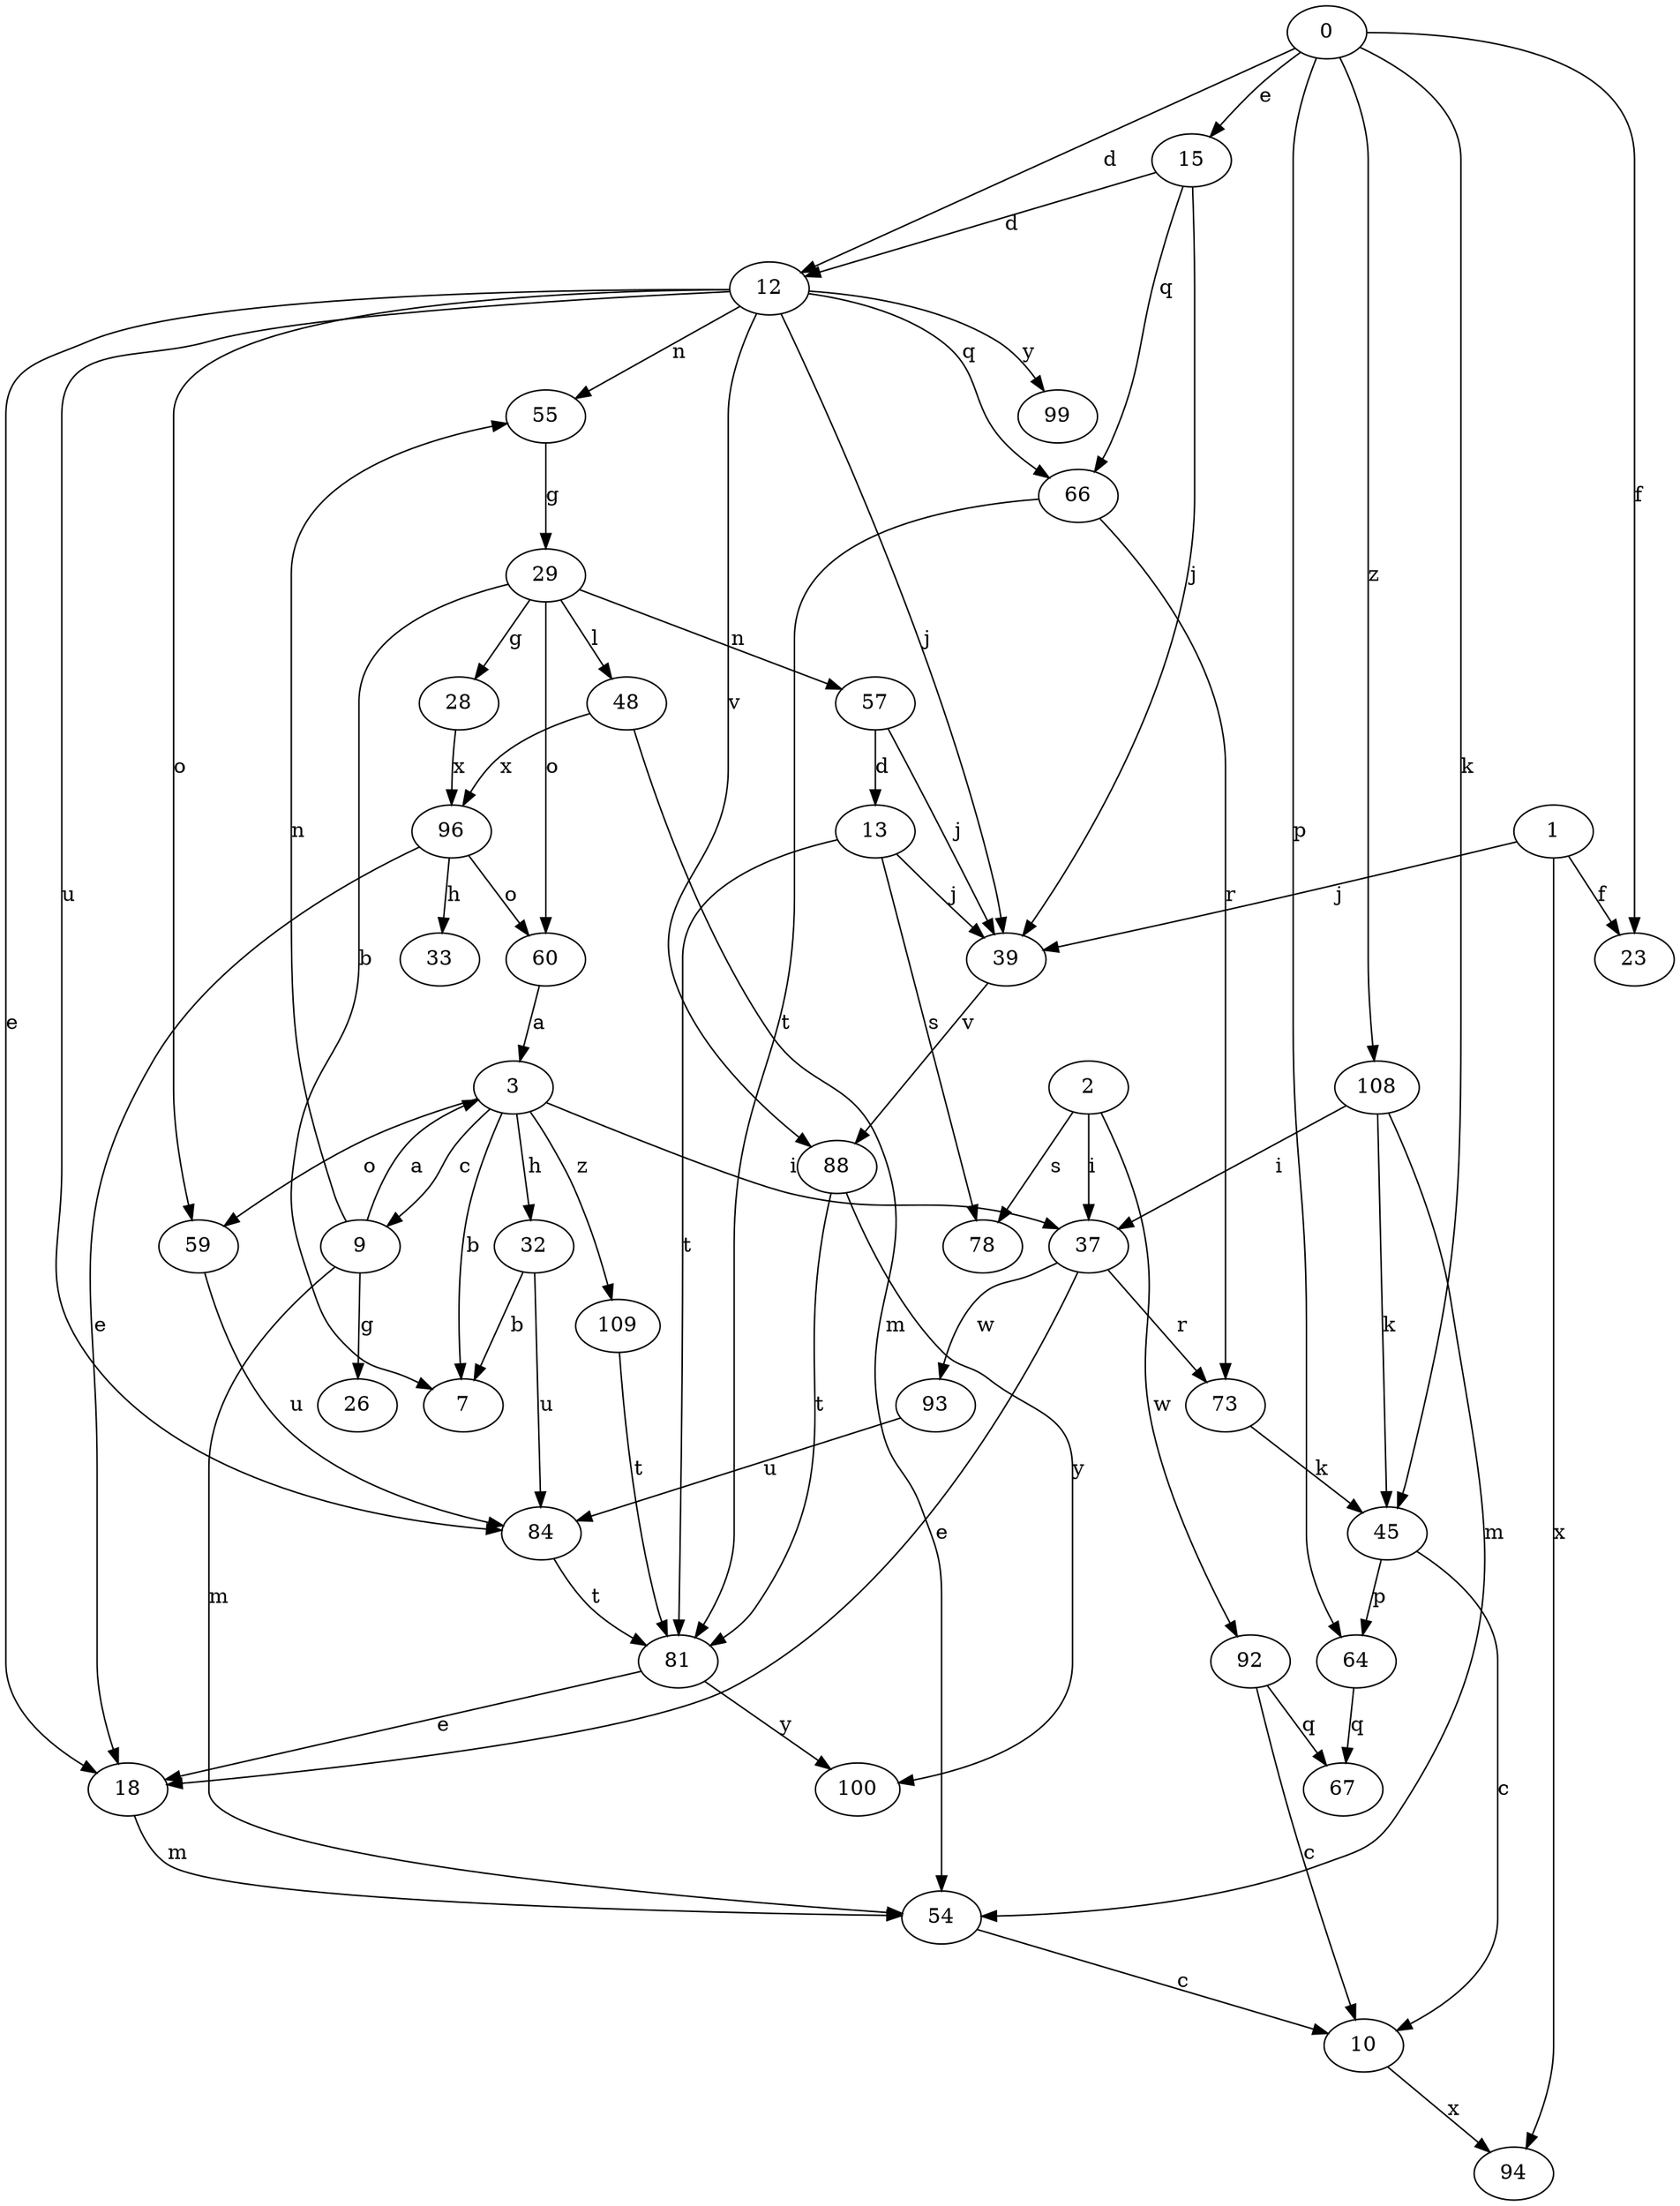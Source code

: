 strict digraph  {
0;
1;
2;
3;
7;
9;
10;
12;
13;
15;
18;
23;
26;
28;
29;
32;
33;
37;
39;
45;
48;
54;
55;
57;
59;
60;
64;
66;
67;
73;
78;
81;
84;
88;
92;
93;
94;
96;
99;
100;
108;
109;
0 -> 12  [label=d];
0 -> 15  [label=e];
0 -> 23  [label=f];
0 -> 45  [label=k];
0 -> 64  [label=p];
0 -> 108  [label=z];
1 -> 23  [label=f];
1 -> 39  [label=j];
1 -> 94  [label=x];
2 -> 37  [label=i];
2 -> 78  [label=s];
2 -> 92  [label=w];
3 -> 7  [label=b];
3 -> 9  [label=c];
3 -> 32  [label=h];
3 -> 37  [label=i];
3 -> 59  [label=o];
3 -> 109  [label=z];
9 -> 3  [label=a];
9 -> 26  [label=g];
9 -> 54  [label=m];
9 -> 55  [label=n];
10 -> 94  [label=x];
12 -> 18  [label=e];
12 -> 39  [label=j];
12 -> 55  [label=n];
12 -> 59  [label=o];
12 -> 66  [label=q];
12 -> 84  [label=u];
12 -> 88  [label=v];
12 -> 99  [label=y];
13 -> 39  [label=j];
13 -> 78  [label=s];
13 -> 81  [label=t];
15 -> 12  [label=d];
15 -> 39  [label=j];
15 -> 66  [label=q];
18 -> 54  [label=m];
28 -> 96  [label=x];
29 -> 7  [label=b];
29 -> 28  [label=g];
29 -> 48  [label=l];
29 -> 57  [label=n];
29 -> 60  [label=o];
32 -> 7  [label=b];
32 -> 84  [label=u];
37 -> 18  [label=e];
37 -> 73  [label=r];
37 -> 93  [label=w];
39 -> 88  [label=v];
45 -> 10  [label=c];
45 -> 64  [label=p];
48 -> 54  [label=m];
48 -> 96  [label=x];
54 -> 10  [label=c];
55 -> 29  [label=g];
57 -> 13  [label=d];
57 -> 39  [label=j];
59 -> 84  [label=u];
60 -> 3  [label=a];
64 -> 67  [label=q];
66 -> 73  [label=r];
66 -> 81  [label=t];
73 -> 45  [label=k];
81 -> 18  [label=e];
81 -> 100  [label=y];
84 -> 81  [label=t];
88 -> 81  [label=t];
88 -> 100  [label=y];
92 -> 10  [label=c];
92 -> 67  [label=q];
93 -> 84  [label=u];
96 -> 18  [label=e];
96 -> 33  [label=h];
96 -> 60  [label=o];
108 -> 37  [label=i];
108 -> 45  [label=k];
108 -> 54  [label=m];
109 -> 81  [label=t];
}
